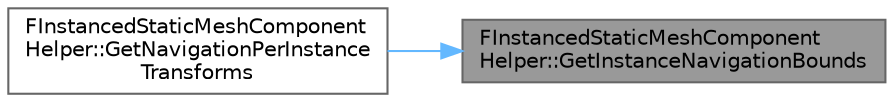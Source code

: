 digraph "FInstancedStaticMeshComponentHelper::GetInstanceNavigationBounds"
{
 // INTERACTIVE_SVG=YES
 // LATEX_PDF_SIZE
  bgcolor="transparent";
  edge [fontname=Helvetica,fontsize=10,labelfontname=Helvetica,labelfontsize=10];
  node [fontname=Helvetica,fontsize=10,shape=box,height=0.2,width=0.4];
  rankdir="RL";
  Node1 [id="Node000001",label="FInstancedStaticMeshComponent\lHelper::GetInstanceNavigationBounds",height=0.2,width=0.4,color="gray40", fillcolor="grey60", style="filled", fontcolor="black",tooltip=" "];
  Node1 -> Node2 [id="edge1_Node000001_Node000002",dir="back",color="steelblue1",style="solid",tooltip=" "];
  Node2 [id="Node000002",label="FInstancedStaticMeshComponent\lHelper::GetNavigationPerInstance\lTransforms",height=0.2,width=0.4,color="grey40", fillcolor="white", style="filled",URL="$df/d11/classFInstancedStaticMeshComponentHelper.html#a00ce52aeac2ea9b2197ee70439ecc8bb",tooltip=" "];
}
